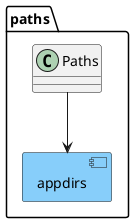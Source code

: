@startuml

allowmixing

namespace paths {
    component appdirs #lightskyblue
    class Paths
    Paths --> appdirs
}

@enduml